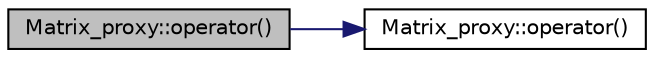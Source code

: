 digraph "Matrix_proxy::operator()"
{
 // LATEX_PDF_SIZE
  edge [fontname="Helvetica",fontsize="10",labelfontname="Helvetica",labelfontsize="10"];
  node [fontname="Helvetica",fontsize="10",shape=record];
  rankdir="LR";
  Node1 [label="Matrix_proxy::operator()",height=0.2,width=0.4,color="black", fillcolor="grey75", style="filled", fontcolor="black",tooltip="Access operator for rectangle slice from two StringInt."];
  Node1 -> Node2 [color="midnightblue",fontsize="10",style="solid",fontname="Helvetica"];
  Node2 [label="Matrix_proxy::operator()",height=0.2,width=0.4,color="black", fillcolor="white", style="filled",URL="$classMatrix__proxy.html#a17837e1038c1817885f2a15c16a3086c",tooltip="Access operator for a row/column slice."];
}
